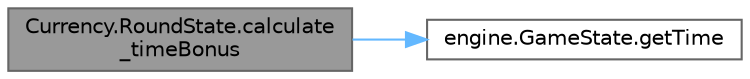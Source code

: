 digraph "Currency.RoundState.calculate_timeBonus"
{
 // LATEX_PDF_SIZE
  bgcolor="transparent";
  edge [fontname=Helvetica,fontsize=10,labelfontname=Helvetica,labelfontsize=10];
  node [fontname=Helvetica,fontsize=10,shape=box,height=0.2,width=0.4];
  rankdir="LR";
  Node1 [id="Node000001",label="Currency.RoundState.calculate\l_timeBonus",height=0.2,width=0.4,color="gray40", fillcolor="grey60", style="filled", fontcolor="black",tooltip=" "];
  Node1 -> Node2 [id="edge1_Node000001_Node000002",color="steelblue1",style="solid",tooltip=" "];
  Node2 [id="Node000002",label="engine.GameState.getTime",height=0.2,width=0.4,color="grey40", fillcolor="white", style="filled",URL="$classengine_1_1_game_state.html#a1f8e502b57fc06d7b30231459f1b4f55",tooltip="Soomin Lee / TeamHUD."];
}
